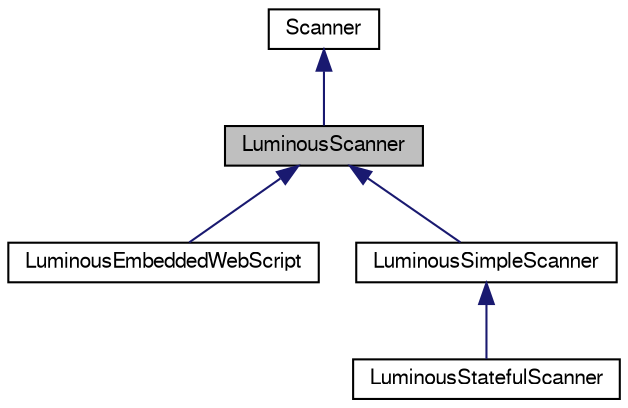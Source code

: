 digraph "LuminousScanner"
{
  edge [fontname="FreeSans",fontsize="10",labelfontname="FreeSans",labelfontsize="10"];
  node [fontname="FreeSans",fontsize="10",shape=record];
  Node1 [label="LuminousScanner",height=0.2,width=0.4,color="black", fillcolor="grey75", style="filled" fontcolor="black"];
  Node2 -> Node1 [dir="back",color="midnightblue",fontsize="10",style="solid",fontname="FreeSans"];
  Node2 [label="Scanner",height=0.2,width=0.4,color="black", fillcolor="white", style="filled",URL="$classScanner.html",tooltip="Base string scanning class."];
  Node1 -> Node3 [dir="back",color="midnightblue",fontsize="10",style="solid",fontname="FreeSans"];
  Node3 [label="LuminousEmbeddedWebScript",height=0.2,width=0.4,color="black", fillcolor="white", style="filled",URL="$classLuminousEmbeddedWebScript.html",tooltip="Superclass for languages which may nest, i.e. web languages."];
  Node1 -> Node4 [dir="back",color="midnightblue",fontsize="10",style="solid",fontname="FreeSans"];
  Node4 [label="LuminousSimpleScanner",height=0.2,width=0.4,color="black", fillcolor="white", style="filled",URL="$classLuminousSimpleScanner.html",tooltip="A largely automated scanner."];
  Node4 -> Node5 [dir="back",color="midnightblue",fontsize="10",style="solid",fontname="FreeSans"];
  Node5 [label="LuminousStatefulScanner",height=0.2,width=0.4,color="black", fillcolor="white", style="filled",URL="$classLuminousStatefulScanner.html",tooltip="Experimental transition table driven scanner."];
}
